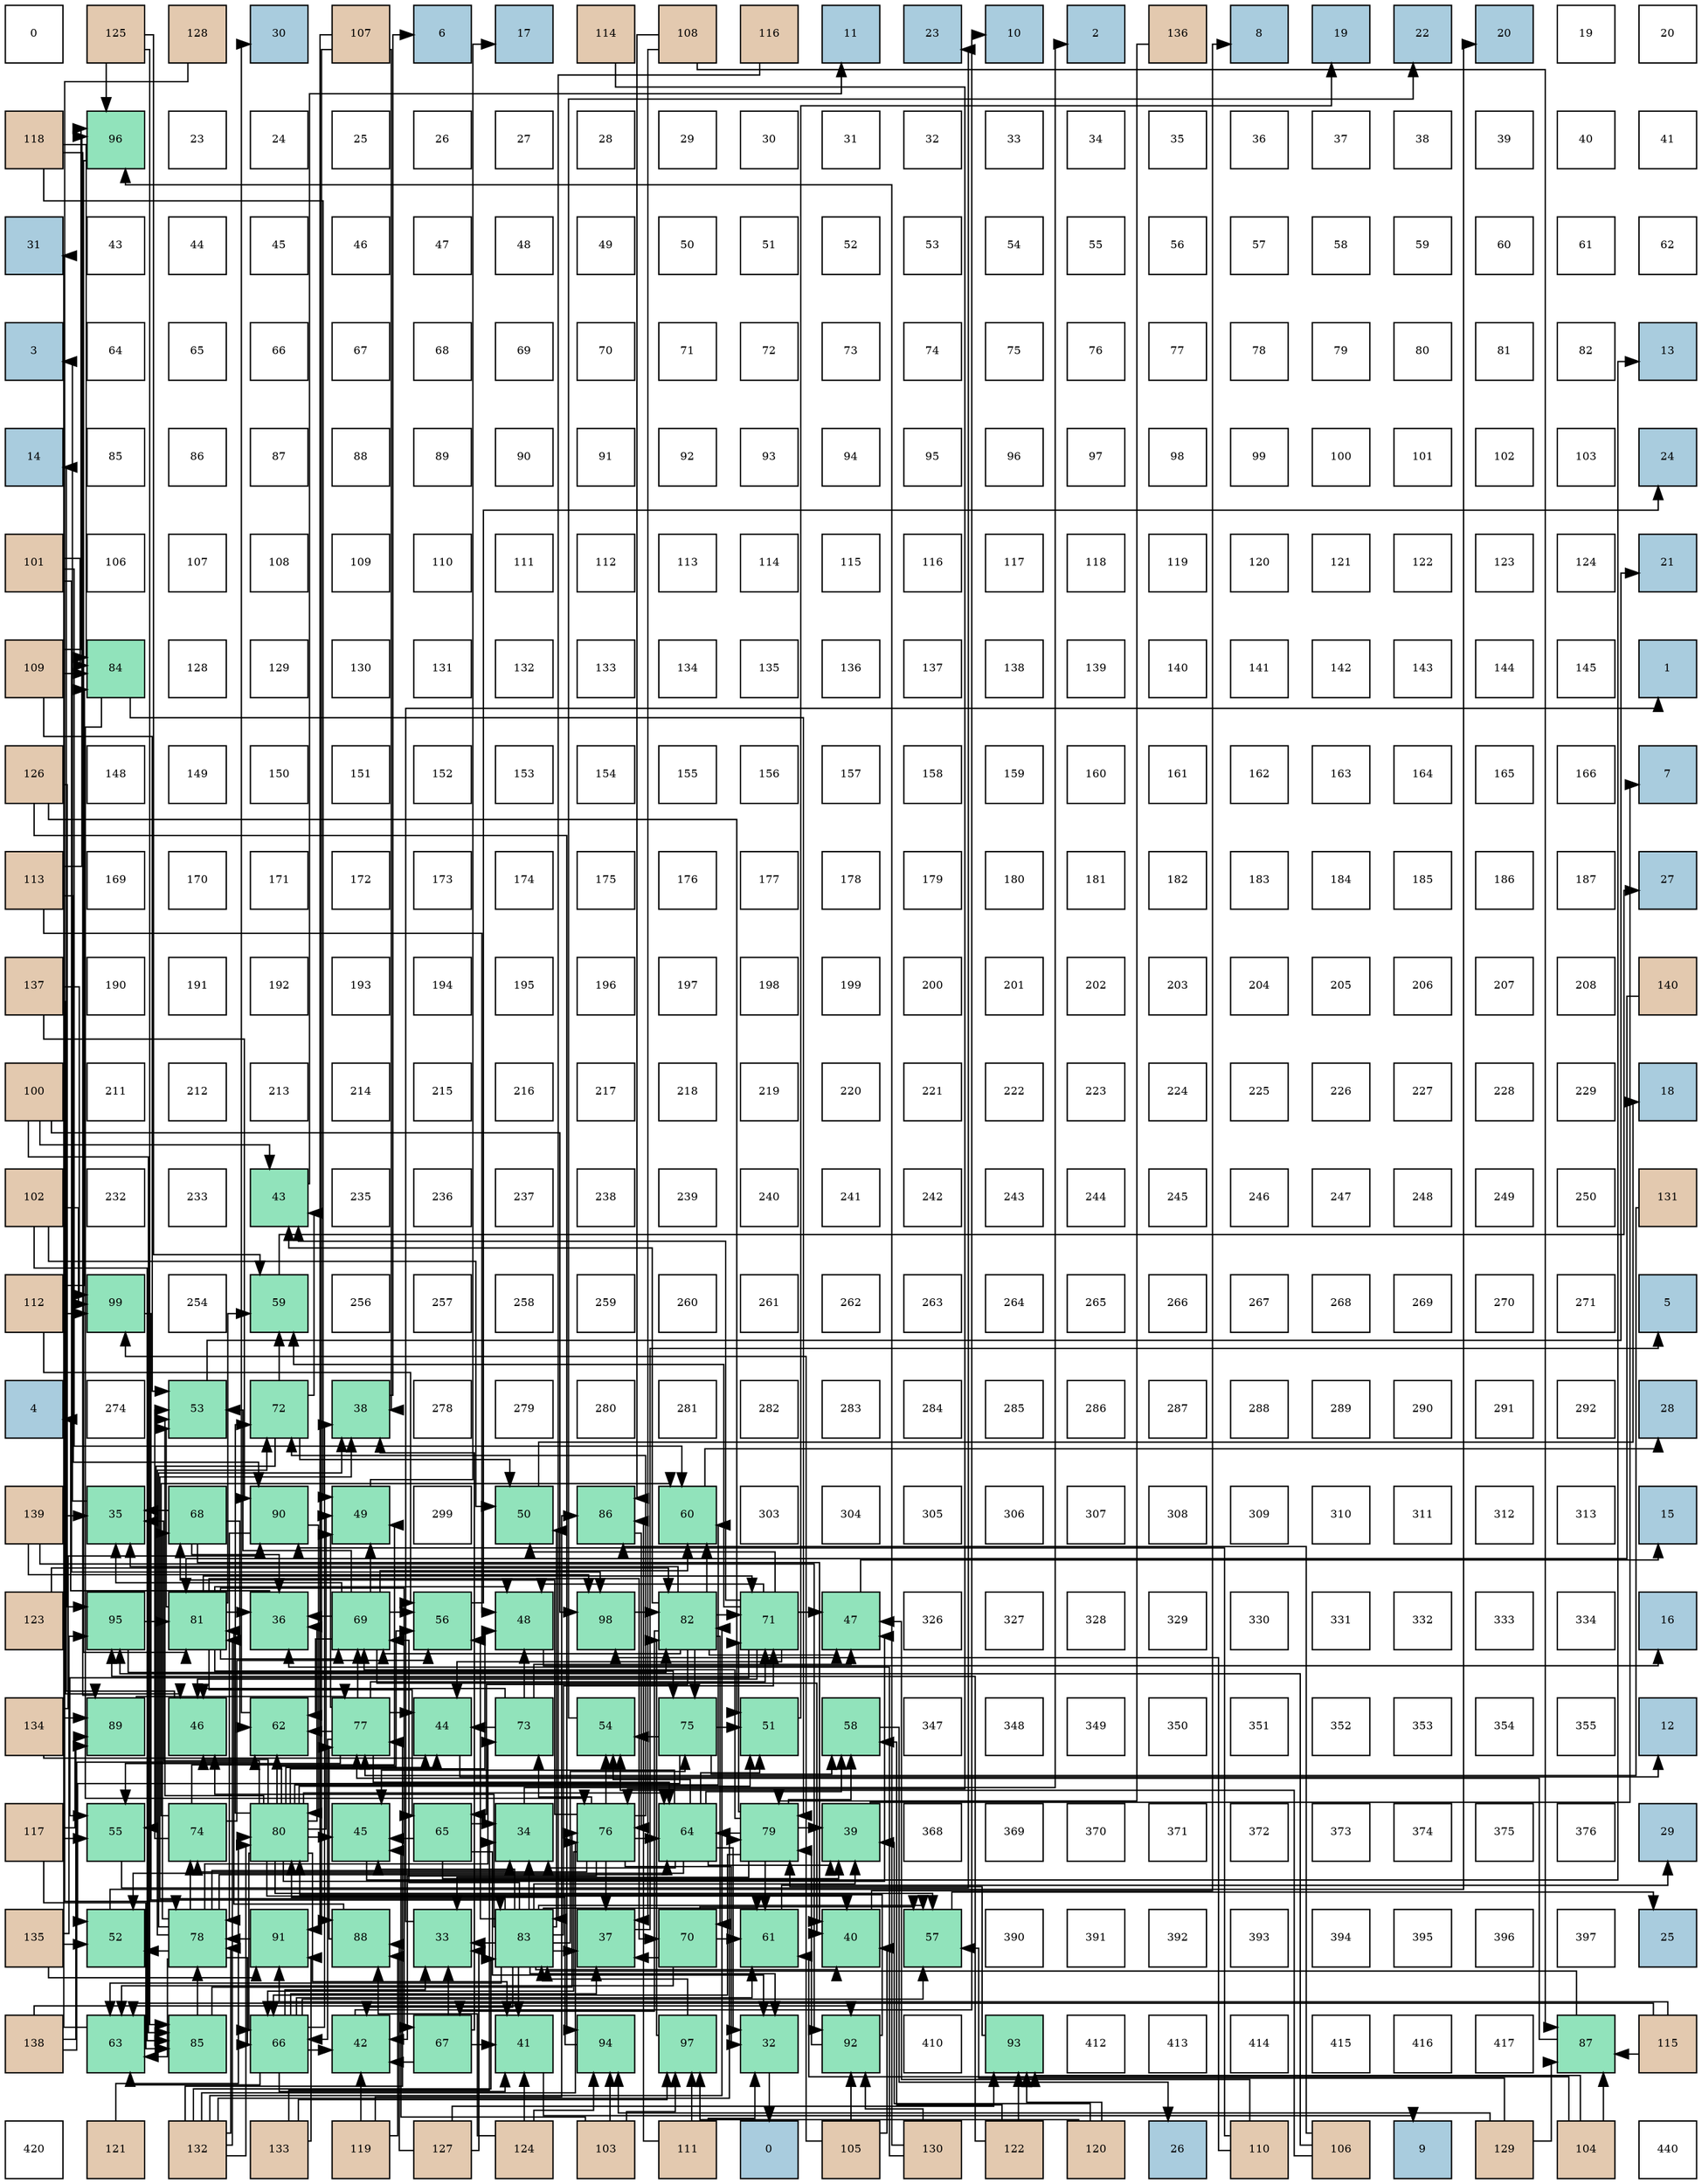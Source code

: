 digraph layout{
 rankdir=TB;
 splines=ortho;
 node [style=filled shape=square fixedsize=true width=0.6];
0[label="0", fontsize=8, fillcolor="#ffffff"];
1[label="125", fontsize=8, fillcolor="#e3c9af"];
2[label="128", fontsize=8, fillcolor="#e3c9af"];
3[label="30", fontsize=8, fillcolor="#a9ccde"];
4[label="107", fontsize=8, fillcolor="#e3c9af"];
5[label="6", fontsize=8, fillcolor="#a9ccde"];
6[label="17", fontsize=8, fillcolor="#a9ccde"];
7[label="114", fontsize=8, fillcolor="#e3c9af"];
8[label="108", fontsize=8, fillcolor="#e3c9af"];
9[label="116", fontsize=8, fillcolor="#e3c9af"];
10[label="11", fontsize=8, fillcolor="#a9ccde"];
11[label="23", fontsize=8, fillcolor="#a9ccde"];
12[label="10", fontsize=8, fillcolor="#a9ccde"];
13[label="2", fontsize=8, fillcolor="#a9ccde"];
14[label="136", fontsize=8, fillcolor="#e3c9af"];
15[label="8", fontsize=8, fillcolor="#a9ccde"];
16[label="19", fontsize=8, fillcolor="#a9ccde"];
17[label="22", fontsize=8, fillcolor="#a9ccde"];
18[label="20", fontsize=8, fillcolor="#a9ccde"];
19[label="19", fontsize=8, fillcolor="#ffffff"];
20[label="20", fontsize=8, fillcolor="#ffffff"];
21[label="118", fontsize=8, fillcolor="#e3c9af"];
22[label="96", fontsize=8, fillcolor="#91e3bb"];
23[label="23", fontsize=8, fillcolor="#ffffff"];
24[label="24", fontsize=8, fillcolor="#ffffff"];
25[label="25", fontsize=8, fillcolor="#ffffff"];
26[label="26", fontsize=8, fillcolor="#ffffff"];
27[label="27", fontsize=8, fillcolor="#ffffff"];
28[label="28", fontsize=8, fillcolor="#ffffff"];
29[label="29", fontsize=8, fillcolor="#ffffff"];
30[label="30", fontsize=8, fillcolor="#ffffff"];
31[label="31", fontsize=8, fillcolor="#ffffff"];
32[label="32", fontsize=8, fillcolor="#ffffff"];
33[label="33", fontsize=8, fillcolor="#ffffff"];
34[label="34", fontsize=8, fillcolor="#ffffff"];
35[label="35", fontsize=8, fillcolor="#ffffff"];
36[label="36", fontsize=8, fillcolor="#ffffff"];
37[label="37", fontsize=8, fillcolor="#ffffff"];
38[label="38", fontsize=8, fillcolor="#ffffff"];
39[label="39", fontsize=8, fillcolor="#ffffff"];
40[label="40", fontsize=8, fillcolor="#ffffff"];
41[label="41", fontsize=8, fillcolor="#ffffff"];
42[label="31", fontsize=8, fillcolor="#a9ccde"];
43[label="43", fontsize=8, fillcolor="#ffffff"];
44[label="44", fontsize=8, fillcolor="#ffffff"];
45[label="45", fontsize=8, fillcolor="#ffffff"];
46[label="46", fontsize=8, fillcolor="#ffffff"];
47[label="47", fontsize=8, fillcolor="#ffffff"];
48[label="48", fontsize=8, fillcolor="#ffffff"];
49[label="49", fontsize=8, fillcolor="#ffffff"];
50[label="50", fontsize=8, fillcolor="#ffffff"];
51[label="51", fontsize=8, fillcolor="#ffffff"];
52[label="52", fontsize=8, fillcolor="#ffffff"];
53[label="53", fontsize=8, fillcolor="#ffffff"];
54[label="54", fontsize=8, fillcolor="#ffffff"];
55[label="55", fontsize=8, fillcolor="#ffffff"];
56[label="56", fontsize=8, fillcolor="#ffffff"];
57[label="57", fontsize=8, fillcolor="#ffffff"];
58[label="58", fontsize=8, fillcolor="#ffffff"];
59[label="59", fontsize=8, fillcolor="#ffffff"];
60[label="60", fontsize=8, fillcolor="#ffffff"];
61[label="61", fontsize=8, fillcolor="#ffffff"];
62[label="62", fontsize=8, fillcolor="#ffffff"];
63[label="3", fontsize=8, fillcolor="#a9ccde"];
64[label="64", fontsize=8, fillcolor="#ffffff"];
65[label="65", fontsize=8, fillcolor="#ffffff"];
66[label="66", fontsize=8, fillcolor="#ffffff"];
67[label="67", fontsize=8, fillcolor="#ffffff"];
68[label="68", fontsize=8, fillcolor="#ffffff"];
69[label="69", fontsize=8, fillcolor="#ffffff"];
70[label="70", fontsize=8, fillcolor="#ffffff"];
71[label="71", fontsize=8, fillcolor="#ffffff"];
72[label="72", fontsize=8, fillcolor="#ffffff"];
73[label="73", fontsize=8, fillcolor="#ffffff"];
74[label="74", fontsize=8, fillcolor="#ffffff"];
75[label="75", fontsize=8, fillcolor="#ffffff"];
76[label="76", fontsize=8, fillcolor="#ffffff"];
77[label="77", fontsize=8, fillcolor="#ffffff"];
78[label="78", fontsize=8, fillcolor="#ffffff"];
79[label="79", fontsize=8, fillcolor="#ffffff"];
80[label="80", fontsize=8, fillcolor="#ffffff"];
81[label="81", fontsize=8, fillcolor="#ffffff"];
82[label="82", fontsize=8, fillcolor="#ffffff"];
83[label="13", fontsize=8, fillcolor="#a9ccde"];
84[label="14", fontsize=8, fillcolor="#a9ccde"];
85[label="85", fontsize=8, fillcolor="#ffffff"];
86[label="86", fontsize=8, fillcolor="#ffffff"];
87[label="87", fontsize=8, fillcolor="#ffffff"];
88[label="88", fontsize=8, fillcolor="#ffffff"];
89[label="89", fontsize=8, fillcolor="#ffffff"];
90[label="90", fontsize=8, fillcolor="#ffffff"];
91[label="91", fontsize=8, fillcolor="#ffffff"];
92[label="92", fontsize=8, fillcolor="#ffffff"];
93[label="93", fontsize=8, fillcolor="#ffffff"];
94[label="94", fontsize=8, fillcolor="#ffffff"];
95[label="95", fontsize=8, fillcolor="#ffffff"];
96[label="96", fontsize=8, fillcolor="#ffffff"];
97[label="97", fontsize=8, fillcolor="#ffffff"];
98[label="98", fontsize=8, fillcolor="#ffffff"];
99[label="99", fontsize=8, fillcolor="#ffffff"];
100[label="100", fontsize=8, fillcolor="#ffffff"];
101[label="101", fontsize=8, fillcolor="#ffffff"];
102[label="102", fontsize=8, fillcolor="#ffffff"];
103[label="103", fontsize=8, fillcolor="#ffffff"];
104[label="24", fontsize=8, fillcolor="#a9ccde"];
105[label="101", fontsize=8, fillcolor="#e3c9af"];
106[label="106", fontsize=8, fillcolor="#ffffff"];
107[label="107", fontsize=8, fillcolor="#ffffff"];
108[label="108", fontsize=8, fillcolor="#ffffff"];
109[label="109", fontsize=8, fillcolor="#ffffff"];
110[label="110", fontsize=8, fillcolor="#ffffff"];
111[label="111", fontsize=8, fillcolor="#ffffff"];
112[label="112", fontsize=8, fillcolor="#ffffff"];
113[label="113", fontsize=8, fillcolor="#ffffff"];
114[label="114", fontsize=8, fillcolor="#ffffff"];
115[label="115", fontsize=8, fillcolor="#ffffff"];
116[label="116", fontsize=8, fillcolor="#ffffff"];
117[label="117", fontsize=8, fillcolor="#ffffff"];
118[label="118", fontsize=8, fillcolor="#ffffff"];
119[label="119", fontsize=8, fillcolor="#ffffff"];
120[label="120", fontsize=8, fillcolor="#ffffff"];
121[label="121", fontsize=8, fillcolor="#ffffff"];
122[label="122", fontsize=8, fillcolor="#ffffff"];
123[label="123", fontsize=8, fillcolor="#ffffff"];
124[label="124", fontsize=8, fillcolor="#ffffff"];
125[label="21", fontsize=8, fillcolor="#a9ccde"];
126[label="109", fontsize=8, fillcolor="#e3c9af"];
127[label="84", fontsize=8, fillcolor="#91e3bb"];
128[label="128", fontsize=8, fillcolor="#ffffff"];
129[label="129", fontsize=8, fillcolor="#ffffff"];
130[label="130", fontsize=8, fillcolor="#ffffff"];
131[label="131", fontsize=8, fillcolor="#ffffff"];
132[label="132", fontsize=8, fillcolor="#ffffff"];
133[label="133", fontsize=8, fillcolor="#ffffff"];
134[label="134", fontsize=8, fillcolor="#ffffff"];
135[label="135", fontsize=8, fillcolor="#ffffff"];
136[label="136", fontsize=8, fillcolor="#ffffff"];
137[label="137", fontsize=8, fillcolor="#ffffff"];
138[label="138", fontsize=8, fillcolor="#ffffff"];
139[label="139", fontsize=8, fillcolor="#ffffff"];
140[label="140", fontsize=8, fillcolor="#ffffff"];
141[label="141", fontsize=8, fillcolor="#ffffff"];
142[label="142", fontsize=8, fillcolor="#ffffff"];
143[label="143", fontsize=8, fillcolor="#ffffff"];
144[label="144", fontsize=8, fillcolor="#ffffff"];
145[label="145", fontsize=8, fillcolor="#ffffff"];
146[label="1", fontsize=8, fillcolor="#a9ccde"];
147[label="126", fontsize=8, fillcolor="#e3c9af"];
148[label="148", fontsize=8, fillcolor="#ffffff"];
149[label="149", fontsize=8, fillcolor="#ffffff"];
150[label="150", fontsize=8, fillcolor="#ffffff"];
151[label="151", fontsize=8, fillcolor="#ffffff"];
152[label="152", fontsize=8, fillcolor="#ffffff"];
153[label="153", fontsize=8, fillcolor="#ffffff"];
154[label="154", fontsize=8, fillcolor="#ffffff"];
155[label="155", fontsize=8, fillcolor="#ffffff"];
156[label="156", fontsize=8, fillcolor="#ffffff"];
157[label="157", fontsize=8, fillcolor="#ffffff"];
158[label="158", fontsize=8, fillcolor="#ffffff"];
159[label="159", fontsize=8, fillcolor="#ffffff"];
160[label="160", fontsize=8, fillcolor="#ffffff"];
161[label="161", fontsize=8, fillcolor="#ffffff"];
162[label="162", fontsize=8, fillcolor="#ffffff"];
163[label="163", fontsize=8, fillcolor="#ffffff"];
164[label="164", fontsize=8, fillcolor="#ffffff"];
165[label="165", fontsize=8, fillcolor="#ffffff"];
166[label="166", fontsize=8, fillcolor="#ffffff"];
167[label="7", fontsize=8, fillcolor="#a9ccde"];
168[label="113", fontsize=8, fillcolor="#e3c9af"];
169[label="169", fontsize=8, fillcolor="#ffffff"];
170[label="170", fontsize=8, fillcolor="#ffffff"];
171[label="171", fontsize=8, fillcolor="#ffffff"];
172[label="172", fontsize=8, fillcolor="#ffffff"];
173[label="173", fontsize=8, fillcolor="#ffffff"];
174[label="174", fontsize=8, fillcolor="#ffffff"];
175[label="175", fontsize=8, fillcolor="#ffffff"];
176[label="176", fontsize=8, fillcolor="#ffffff"];
177[label="177", fontsize=8, fillcolor="#ffffff"];
178[label="178", fontsize=8, fillcolor="#ffffff"];
179[label="179", fontsize=8, fillcolor="#ffffff"];
180[label="180", fontsize=8, fillcolor="#ffffff"];
181[label="181", fontsize=8, fillcolor="#ffffff"];
182[label="182", fontsize=8, fillcolor="#ffffff"];
183[label="183", fontsize=8, fillcolor="#ffffff"];
184[label="184", fontsize=8, fillcolor="#ffffff"];
185[label="185", fontsize=8, fillcolor="#ffffff"];
186[label="186", fontsize=8, fillcolor="#ffffff"];
187[label="187", fontsize=8, fillcolor="#ffffff"];
188[label="27", fontsize=8, fillcolor="#a9ccde"];
189[label="137", fontsize=8, fillcolor="#e3c9af"];
190[label="190", fontsize=8, fillcolor="#ffffff"];
191[label="191", fontsize=8, fillcolor="#ffffff"];
192[label="192", fontsize=8, fillcolor="#ffffff"];
193[label="193", fontsize=8, fillcolor="#ffffff"];
194[label="194", fontsize=8, fillcolor="#ffffff"];
195[label="195", fontsize=8, fillcolor="#ffffff"];
196[label="196", fontsize=8, fillcolor="#ffffff"];
197[label="197", fontsize=8, fillcolor="#ffffff"];
198[label="198", fontsize=8, fillcolor="#ffffff"];
199[label="199", fontsize=8, fillcolor="#ffffff"];
200[label="200", fontsize=8, fillcolor="#ffffff"];
201[label="201", fontsize=8, fillcolor="#ffffff"];
202[label="202", fontsize=8, fillcolor="#ffffff"];
203[label="203", fontsize=8, fillcolor="#ffffff"];
204[label="204", fontsize=8, fillcolor="#ffffff"];
205[label="205", fontsize=8, fillcolor="#ffffff"];
206[label="206", fontsize=8, fillcolor="#ffffff"];
207[label="207", fontsize=8, fillcolor="#ffffff"];
208[label="208", fontsize=8, fillcolor="#ffffff"];
209[label="140", fontsize=8, fillcolor="#e3c9af"];
210[label="100", fontsize=8, fillcolor="#e3c9af"];
211[label="211", fontsize=8, fillcolor="#ffffff"];
212[label="212", fontsize=8, fillcolor="#ffffff"];
213[label="213", fontsize=8, fillcolor="#ffffff"];
214[label="214", fontsize=8, fillcolor="#ffffff"];
215[label="215", fontsize=8, fillcolor="#ffffff"];
216[label="216", fontsize=8, fillcolor="#ffffff"];
217[label="217", fontsize=8, fillcolor="#ffffff"];
218[label="218", fontsize=8, fillcolor="#ffffff"];
219[label="219", fontsize=8, fillcolor="#ffffff"];
220[label="220", fontsize=8, fillcolor="#ffffff"];
221[label="221", fontsize=8, fillcolor="#ffffff"];
222[label="222", fontsize=8, fillcolor="#ffffff"];
223[label="223", fontsize=8, fillcolor="#ffffff"];
224[label="224", fontsize=8, fillcolor="#ffffff"];
225[label="225", fontsize=8, fillcolor="#ffffff"];
226[label="226", fontsize=8, fillcolor="#ffffff"];
227[label="227", fontsize=8, fillcolor="#ffffff"];
228[label="228", fontsize=8, fillcolor="#ffffff"];
229[label="229", fontsize=8, fillcolor="#ffffff"];
230[label="18", fontsize=8, fillcolor="#a9ccde"];
231[label="102", fontsize=8, fillcolor="#e3c9af"];
232[label="232", fontsize=8, fillcolor="#ffffff"];
233[label="233", fontsize=8, fillcolor="#ffffff"];
234[label="43", fontsize=8, fillcolor="#91e3bb"];
235[label="235", fontsize=8, fillcolor="#ffffff"];
236[label="236", fontsize=8, fillcolor="#ffffff"];
237[label="237", fontsize=8, fillcolor="#ffffff"];
238[label="238", fontsize=8, fillcolor="#ffffff"];
239[label="239", fontsize=8, fillcolor="#ffffff"];
240[label="240", fontsize=8, fillcolor="#ffffff"];
241[label="241", fontsize=8, fillcolor="#ffffff"];
242[label="242", fontsize=8, fillcolor="#ffffff"];
243[label="243", fontsize=8, fillcolor="#ffffff"];
244[label="244", fontsize=8, fillcolor="#ffffff"];
245[label="245", fontsize=8, fillcolor="#ffffff"];
246[label="246", fontsize=8, fillcolor="#ffffff"];
247[label="247", fontsize=8, fillcolor="#ffffff"];
248[label="248", fontsize=8, fillcolor="#ffffff"];
249[label="249", fontsize=8, fillcolor="#ffffff"];
250[label="250", fontsize=8, fillcolor="#ffffff"];
251[label="131", fontsize=8, fillcolor="#e3c9af"];
252[label="112", fontsize=8, fillcolor="#e3c9af"];
253[label="99", fontsize=8, fillcolor="#91e3bb"];
254[label="254", fontsize=8, fillcolor="#ffffff"];
255[label="59", fontsize=8, fillcolor="#91e3bb"];
256[label="256", fontsize=8, fillcolor="#ffffff"];
257[label="257", fontsize=8, fillcolor="#ffffff"];
258[label="258", fontsize=8, fillcolor="#ffffff"];
259[label="259", fontsize=8, fillcolor="#ffffff"];
260[label="260", fontsize=8, fillcolor="#ffffff"];
261[label="261", fontsize=8, fillcolor="#ffffff"];
262[label="262", fontsize=8, fillcolor="#ffffff"];
263[label="263", fontsize=8, fillcolor="#ffffff"];
264[label="264", fontsize=8, fillcolor="#ffffff"];
265[label="265", fontsize=8, fillcolor="#ffffff"];
266[label="266", fontsize=8, fillcolor="#ffffff"];
267[label="267", fontsize=8, fillcolor="#ffffff"];
268[label="268", fontsize=8, fillcolor="#ffffff"];
269[label="269", fontsize=8, fillcolor="#ffffff"];
270[label="270", fontsize=8, fillcolor="#ffffff"];
271[label="271", fontsize=8, fillcolor="#ffffff"];
272[label="5", fontsize=8, fillcolor="#a9ccde"];
273[label="4", fontsize=8, fillcolor="#a9ccde"];
274[label="274", fontsize=8, fillcolor="#ffffff"];
275[label="53", fontsize=8, fillcolor="#91e3bb"];
276[label="72", fontsize=8, fillcolor="#91e3bb"];
277[label="38", fontsize=8, fillcolor="#91e3bb"];
278[label="278", fontsize=8, fillcolor="#ffffff"];
279[label="279", fontsize=8, fillcolor="#ffffff"];
280[label="280", fontsize=8, fillcolor="#ffffff"];
281[label="281", fontsize=8, fillcolor="#ffffff"];
282[label="282", fontsize=8, fillcolor="#ffffff"];
283[label="283", fontsize=8, fillcolor="#ffffff"];
284[label="284", fontsize=8, fillcolor="#ffffff"];
285[label="285", fontsize=8, fillcolor="#ffffff"];
286[label="286", fontsize=8, fillcolor="#ffffff"];
287[label="287", fontsize=8, fillcolor="#ffffff"];
288[label="288", fontsize=8, fillcolor="#ffffff"];
289[label="289", fontsize=8, fillcolor="#ffffff"];
290[label="290", fontsize=8, fillcolor="#ffffff"];
291[label="291", fontsize=8, fillcolor="#ffffff"];
292[label="292", fontsize=8, fillcolor="#ffffff"];
293[label="28", fontsize=8, fillcolor="#a9ccde"];
294[label="139", fontsize=8, fillcolor="#e3c9af"];
295[label="35", fontsize=8, fillcolor="#91e3bb"];
296[label="68", fontsize=8, fillcolor="#91e3bb"];
297[label="90", fontsize=8, fillcolor="#91e3bb"];
298[label="49", fontsize=8, fillcolor="#91e3bb"];
299[label="299", fontsize=8, fillcolor="#ffffff"];
300[label="50", fontsize=8, fillcolor="#91e3bb"];
301[label="86", fontsize=8, fillcolor="#91e3bb"];
302[label="60", fontsize=8, fillcolor="#91e3bb"];
303[label="303", fontsize=8, fillcolor="#ffffff"];
304[label="304", fontsize=8, fillcolor="#ffffff"];
305[label="305", fontsize=8, fillcolor="#ffffff"];
306[label="306", fontsize=8, fillcolor="#ffffff"];
307[label="307", fontsize=8, fillcolor="#ffffff"];
308[label="308", fontsize=8, fillcolor="#ffffff"];
309[label="309", fontsize=8, fillcolor="#ffffff"];
310[label="310", fontsize=8, fillcolor="#ffffff"];
311[label="311", fontsize=8, fillcolor="#ffffff"];
312[label="312", fontsize=8, fillcolor="#ffffff"];
313[label="313", fontsize=8, fillcolor="#ffffff"];
314[label="15", fontsize=8, fillcolor="#a9ccde"];
315[label="123", fontsize=8, fillcolor="#e3c9af"];
316[label="95", fontsize=8, fillcolor="#91e3bb"];
317[label="81", fontsize=8, fillcolor="#91e3bb"];
318[label="36", fontsize=8, fillcolor="#91e3bb"];
319[label="69", fontsize=8, fillcolor="#91e3bb"];
320[label="56", fontsize=8, fillcolor="#91e3bb"];
321[label="48", fontsize=8, fillcolor="#91e3bb"];
322[label="98", fontsize=8, fillcolor="#91e3bb"];
323[label="82", fontsize=8, fillcolor="#91e3bb"];
324[label="71", fontsize=8, fillcolor="#91e3bb"];
325[label="47", fontsize=8, fillcolor="#91e3bb"];
326[label="326", fontsize=8, fillcolor="#ffffff"];
327[label="327", fontsize=8, fillcolor="#ffffff"];
328[label="328", fontsize=8, fillcolor="#ffffff"];
329[label="329", fontsize=8, fillcolor="#ffffff"];
330[label="330", fontsize=8, fillcolor="#ffffff"];
331[label="331", fontsize=8, fillcolor="#ffffff"];
332[label="332", fontsize=8, fillcolor="#ffffff"];
333[label="333", fontsize=8, fillcolor="#ffffff"];
334[label="334", fontsize=8, fillcolor="#ffffff"];
335[label="16", fontsize=8, fillcolor="#a9ccde"];
336[label="134", fontsize=8, fillcolor="#e3c9af"];
337[label="89", fontsize=8, fillcolor="#91e3bb"];
338[label="46", fontsize=8, fillcolor="#91e3bb"];
339[label="62", fontsize=8, fillcolor="#91e3bb"];
340[label="77", fontsize=8, fillcolor="#91e3bb"];
341[label="44", fontsize=8, fillcolor="#91e3bb"];
342[label="73", fontsize=8, fillcolor="#91e3bb"];
343[label="54", fontsize=8, fillcolor="#91e3bb"];
344[label="75", fontsize=8, fillcolor="#91e3bb"];
345[label="51", fontsize=8, fillcolor="#91e3bb"];
346[label="58", fontsize=8, fillcolor="#91e3bb"];
347[label="347", fontsize=8, fillcolor="#ffffff"];
348[label="348", fontsize=8, fillcolor="#ffffff"];
349[label="349", fontsize=8, fillcolor="#ffffff"];
350[label="350", fontsize=8, fillcolor="#ffffff"];
351[label="351", fontsize=8, fillcolor="#ffffff"];
352[label="352", fontsize=8, fillcolor="#ffffff"];
353[label="353", fontsize=8, fillcolor="#ffffff"];
354[label="354", fontsize=8, fillcolor="#ffffff"];
355[label="355", fontsize=8, fillcolor="#ffffff"];
356[label="12", fontsize=8, fillcolor="#a9ccde"];
357[label="117", fontsize=8, fillcolor="#e3c9af"];
358[label="55", fontsize=8, fillcolor="#91e3bb"];
359[label="74", fontsize=8, fillcolor="#91e3bb"];
360[label="80", fontsize=8, fillcolor="#91e3bb"];
361[label="45", fontsize=8, fillcolor="#91e3bb"];
362[label="65", fontsize=8, fillcolor="#91e3bb"];
363[label="34", fontsize=8, fillcolor="#91e3bb"];
364[label="76", fontsize=8, fillcolor="#91e3bb"];
365[label="64", fontsize=8, fillcolor="#91e3bb"];
366[label="79", fontsize=8, fillcolor="#91e3bb"];
367[label="39", fontsize=8, fillcolor="#91e3bb"];
368[label="368", fontsize=8, fillcolor="#ffffff"];
369[label="369", fontsize=8, fillcolor="#ffffff"];
370[label="370", fontsize=8, fillcolor="#ffffff"];
371[label="371", fontsize=8, fillcolor="#ffffff"];
372[label="372", fontsize=8, fillcolor="#ffffff"];
373[label="373", fontsize=8, fillcolor="#ffffff"];
374[label="374", fontsize=8, fillcolor="#ffffff"];
375[label="375", fontsize=8, fillcolor="#ffffff"];
376[label="376", fontsize=8, fillcolor="#ffffff"];
377[label="29", fontsize=8, fillcolor="#a9ccde"];
378[label="135", fontsize=8, fillcolor="#e3c9af"];
379[label="52", fontsize=8, fillcolor="#91e3bb"];
380[label="78", fontsize=8, fillcolor="#91e3bb"];
381[label="91", fontsize=8, fillcolor="#91e3bb"];
382[label="88", fontsize=8, fillcolor="#91e3bb"];
383[label="33", fontsize=8, fillcolor="#91e3bb"];
384[label="83", fontsize=8, fillcolor="#91e3bb"];
385[label="37", fontsize=8, fillcolor="#91e3bb"];
386[label="70", fontsize=8, fillcolor="#91e3bb"];
387[label="61", fontsize=8, fillcolor="#91e3bb"];
388[label="40", fontsize=8, fillcolor="#91e3bb"];
389[label="57", fontsize=8, fillcolor="#91e3bb"];
390[label="390", fontsize=8, fillcolor="#ffffff"];
391[label="391", fontsize=8, fillcolor="#ffffff"];
392[label="392", fontsize=8, fillcolor="#ffffff"];
393[label="393", fontsize=8, fillcolor="#ffffff"];
394[label="394", fontsize=8, fillcolor="#ffffff"];
395[label="395", fontsize=8, fillcolor="#ffffff"];
396[label="396", fontsize=8, fillcolor="#ffffff"];
397[label="397", fontsize=8, fillcolor="#ffffff"];
398[label="25", fontsize=8, fillcolor="#a9ccde"];
399[label="138", fontsize=8, fillcolor="#e3c9af"];
400[label="63", fontsize=8, fillcolor="#91e3bb"];
401[label="85", fontsize=8, fillcolor="#91e3bb"];
402[label="66", fontsize=8, fillcolor="#91e3bb"];
403[label="42", fontsize=8, fillcolor="#91e3bb"];
404[label="67", fontsize=8, fillcolor="#91e3bb"];
405[label="41", fontsize=8, fillcolor="#91e3bb"];
406[label="94", fontsize=8, fillcolor="#91e3bb"];
407[label="97", fontsize=8, fillcolor="#91e3bb"];
408[label="32", fontsize=8, fillcolor="#91e3bb"];
409[label="92", fontsize=8, fillcolor="#91e3bb"];
410[label="410", fontsize=8, fillcolor="#ffffff"];
411[label="93", fontsize=8, fillcolor="#91e3bb"];
412[label="412", fontsize=8, fillcolor="#ffffff"];
413[label="413", fontsize=8, fillcolor="#ffffff"];
414[label="414", fontsize=8, fillcolor="#ffffff"];
415[label="415", fontsize=8, fillcolor="#ffffff"];
416[label="416", fontsize=8, fillcolor="#ffffff"];
417[label="417", fontsize=8, fillcolor="#ffffff"];
418[label="87", fontsize=8, fillcolor="#91e3bb"];
419[label="115", fontsize=8, fillcolor="#e3c9af"];
420[label="420", fontsize=8, fillcolor="#ffffff"];
421[label="121", fontsize=8, fillcolor="#e3c9af"];
422[label="132", fontsize=8, fillcolor="#e3c9af"];
423[label="133", fontsize=8, fillcolor="#e3c9af"];
424[label="119", fontsize=8, fillcolor="#e3c9af"];
425[label="127", fontsize=8, fillcolor="#e3c9af"];
426[label="124", fontsize=8, fillcolor="#e3c9af"];
427[label="103", fontsize=8, fillcolor="#e3c9af"];
428[label="111", fontsize=8, fillcolor="#e3c9af"];
429[label="0", fontsize=8, fillcolor="#a9ccde"];
430[label="105", fontsize=8, fillcolor="#e3c9af"];
431[label="130", fontsize=8, fillcolor="#e3c9af"];
432[label="122", fontsize=8, fillcolor="#e3c9af"];
433[label="120", fontsize=8, fillcolor="#e3c9af"];
434[label="26", fontsize=8, fillcolor="#a9ccde"];
435[label="110", fontsize=8, fillcolor="#e3c9af"];
436[label="106", fontsize=8, fillcolor="#e3c9af"];
437[label="9", fontsize=8, fillcolor="#a9ccde"];
438[label="129", fontsize=8, fillcolor="#e3c9af"];
439[label="104", fontsize=8, fillcolor="#e3c9af"];
440[label="440", fontsize=8, fillcolor="#ffffff"];
edge [constraint=false, style=vis];408 -> 429;
383 -> 146;
363 -> 13;
295 -> 63;
318 -> 273;
385 -> 272;
277 -> 5;
367 -> 167;
388 -> 15;
405 -> 437;
403 -> 12;
234 -> 10;
341 -> 356;
361 -> 83;
338 -> 84;
325 -> 314;
321 -> 335;
298 -> 6;
300 -> 230;
345 -> 16;
379 -> 18;
275 -> 125;
343 -> 17;
358 -> 11;
320 -> 104;
389 -> 398;
346 -> 434;
255 -> 188;
302 -> 293;
387 -> 377;
339 -> 3;
400 -> 42;
365 -> 408;
365 -> 363;
365 -> 367;
365 -> 361;
365 -> 345;
365 -> 379;
365 -> 343;
365 -> 346;
362 -> 408;
362 -> 363;
362 -> 367;
362 -> 361;
402 -> 383;
402 -> 385;
402 -> 277;
402 -> 405;
402 -> 403;
402 -> 389;
402 -> 387;
402 -> 400;
404 -> 383;
404 -> 277;
404 -> 405;
404 -> 403;
296 -> 295;
296 -> 318;
296 -> 388;
296 -> 339;
319 -> 295;
319 -> 318;
319 -> 388;
319 -> 298;
319 -> 275;
319 -> 320;
319 -> 302;
319 -> 339;
386 -> 385;
386 -> 389;
386 -> 387;
386 -> 400;
324 -> 234;
324 -> 341;
324 -> 338;
324 -> 325;
324 -> 321;
324 -> 300;
324 -> 358;
324 -> 255;
276 -> 234;
276 -> 300;
276 -> 358;
276 -> 255;
342 -> 341;
342 -> 338;
342 -> 325;
342 -> 321;
359 -> 298;
359 -> 275;
359 -> 320;
359 -> 302;
344 -> 345;
344 -> 379;
344 -> 343;
344 -> 346;
364 -> 408;
364 -> 385;
364 -> 403;
364 -> 343;
364 -> 365;
364 -> 402;
364 -> 296;
364 -> 276;
364 -> 342;
364 -> 359;
340 -> 341;
340 -> 298;
340 -> 358;
340 -> 339;
340 -> 365;
340 -> 402;
340 -> 319;
340 -> 324;
380 -> 363;
380 -> 277;
380 -> 379;
380 -> 400;
380 -> 365;
380 -> 402;
380 -> 296;
380 -> 276;
380 -> 342;
380 -> 359;
366 -> 383;
366 -> 367;
366 -> 346;
366 -> 387;
366 -> 365;
366 -> 402;
366 -> 319;
366 -> 324;
360 -> 295;
360 -> 318;
360 -> 388;
360 -> 405;
360 -> 341;
360 -> 361;
360 -> 338;
360 -> 325;
360 -> 321;
360 -> 298;
360 -> 345;
360 -> 275;
360 -> 320;
360 -> 389;
360 -> 302;
360 -> 339;
360 -> 365;
360 -> 402;
360 -> 276;
317 -> 318;
317 -> 321;
317 -> 275;
317 -> 255;
317 -> 362;
317 -> 404;
317 -> 319;
317 -> 386;
317 -> 324;
317 -> 344;
323 -> 295;
323 -> 234;
323 -> 325;
323 -> 302;
323 -> 362;
323 -> 404;
323 -> 319;
323 -> 386;
323 -> 324;
323 -> 344;
384 -> 408;
384 -> 383;
384 -> 363;
384 -> 385;
384 -> 277;
384 -> 367;
384 -> 388;
384 -> 405;
384 -> 403;
384 -> 361;
384 -> 338;
384 -> 300;
384 -> 320;
384 -> 389;
384 -> 387;
384 -> 400;
384 -> 319;
384 -> 324;
384 -> 344;
127 -> 364;
127 -> 366;
401 -> 364;
401 -> 380;
301 -> 364;
418 -> 340;
418 -> 384;
382 -> 340;
382 -> 317;
337 -> 340;
297 -> 380;
297 -> 360;
381 -> 380;
409 -> 366;
409 -> 360;
411 -> 366;
406 -> 360;
316 -> 317;
316 -> 323;
22 -> 317;
407 -> 323;
407 -> 384;
322 -> 323;
253 -> 384;
210 -> 234;
210 -> 401;
210 -> 322;
105 -> 302;
105 -> 127;
105 -> 322;
231 -> 300;
231 -> 401;
231 -> 253;
427 -> 361;
427 -> 406;
427 -> 407;
439 -> 387;
439 -> 418;
439 -> 411;
430 -> 388;
430 -> 409;
430 -> 253;
436 -> 343;
436 -> 301;
436 -> 316;
4 -> 277;
4 -> 382;
4 -> 381;
8 -> 385;
8 -> 301;
8 -> 418;
126 -> 275;
126 -> 127;
126 -> 22;
435 -> 325;
435 -> 297;
435 -> 322;
428 -> 408;
428 -> 301;
428 -> 407;
252 -> 320;
252 -> 127;
252 -> 253;
168 -> 321;
168 -> 297;
168 -> 22;
7 -> 364;
419 -> 400;
419 -> 418;
419 -> 381;
9 -> 384;
357 -> 358;
357 -> 401;
357 -> 337;
21 -> 298;
21 -> 127;
21 -> 337;
424 -> 403;
424 -> 301;
424 -> 382;
433 -> 367;
433 -> 411;
433 -> 407;
421 -> 360;
432 -> 346;
432 -> 411;
432 -> 316;
315 -> 323;
426 -> 405;
426 -> 382;
426 -> 406;
1 -> 255;
1 -> 401;
1 -> 22;
147 -> 345;
147 -> 406;
147 -> 316;
425 -> 383;
425 -> 382;
425 -> 411;
2 -> 380;
438 -> 389;
438 -> 418;
438 -> 406;
431 -> 318;
431 -> 409;
431 -> 22;
251 -> 340;
422 -> 364;
422 -> 340;
422 -> 380;
422 -> 366;
422 -> 360;
422 -> 317;
422 -> 323;
422 -> 384;
423 -> 363;
423 -> 381;
423 -> 407;
336 -> 341;
336 -> 337;
336 -> 297;
378 -> 379;
378 -> 381;
378 -> 316;
14 -> 366;
189 -> 338;
189 -> 297;
189 -> 253;
399 -> 339;
399 -> 337;
399 -> 409;
294 -> 295;
294 -> 409;
294 -> 322;
209 -> 317;
edge [constraint=true, style=invis];
0 -> 21 -> 42 -> 63 -> 84 -> 105 -> 126 -> 147 -> 168 -> 189 -> 210 -> 231 -> 252 -> 273 -> 294 -> 315 -> 336 -> 357 -> 378 -> 399 -> 420;
1 -> 22 -> 43 -> 64 -> 85 -> 106 -> 127 -> 148 -> 169 -> 190 -> 211 -> 232 -> 253 -> 274 -> 295 -> 316 -> 337 -> 358 -> 379 -> 400 -> 421;
2 -> 23 -> 44 -> 65 -> 86 -> 107 -> 128 -> 149 -> 170 -> 191 -> 212 -> 233 -> 254 -> 275 -> 296 -> 317 -> 338 -> 359 -> 380 -> 401 -> 422;
3 -> 24 -> 45 -> 66 -> 87 -> 108 -> 129 -> 150 -> 171 -> 192 -> 213 -> 234 -> 255 -> 276 -> 297 -> 318 -> 339 -> 360 -> 381 -> 402 -> 423;
4 -> 25 -> 46 -> 67 -> 88 -> 109 -> 130 -> 151 -> 172 -> 193 -> 214 -> 235 -> 256 -> 277 -> 298 -> 319 -> 340 -> 361 -> 382 -> 403 -> 424;
5 -> 26 -> 47 -> 68 -> 89 -> 110 -> 131 -> 152 -> 173 -> 194 -> 215 -> 236 -> 257 -> 278 -> 299 -> 320 -> 341 -> 362 -> 383 -> 404 -> 425;
6 -> 27 -> 48 -> 69 -> 90 -> 111 -> 132 -> 153 -> 174 -> 195 -> 216 -> 237 -> 258 -> 279 -> 300 -> 321 -> 342 -> 363 -> 384 -> 405 -> 426;
7 -> 28 -> 49 -> 70 -> 91 -> 112 -> 133 -> 154 -> 175 -> 196 -> 217 -> 238 -> 259 -> 280 -> 301 -> 322 -> 343 -> 364 -> 385 -> 406 -> 427;
8 -> 29 -> 50 -> 71 -> 92 -> 113 -> 134 -> 155 -> 176 -> 197 -> 218 -> 239 -> 260 -> 281 -> 302 -> 323 -> 344 -> 365 -> 386 -> 407 -> 428;
9 -> 30 -> 51 -> 72 -> 93 -> 114 -> 135 -> 156 -> 177 -> 198 -> 219 -> 240 -> 261 -> 282 -> 303 -> 324 -> 345 -> 366 -> 387 -> 408 -> 429;
10 -> 31 -> 52 -> 73 -> 94 -> 115 -> 136 -> 157 -> 178 -> 199 -> 220 -> 241 -> 262 -> 283 -> 304 -> 325 -> 346 -> 367 -> 388 -> 409 -> 430;
11 -> 32 -> 53 -> 74 -> 95 -> 116 -> 137 -> 158 -> 179 -> 200 -> 221 -> 242 -> 263 -> 284 -> 305 -> 326 -> 347 -> 368 -> 389 -> 410 -> 431;
12 -> 33 -> 54 -> 75 -> 96 -> 117 -> 138 -> 159 -> 180 -> 201 -> 222 -> 243 -> 264 -> 285 -> 306 -> 327 -> 348 -> 369 -> 390 -> 411 -> 432;
13 -> 34 -> 55 -> 76 -> 97 -> 118 -> 139 -> 160 -> 181 -> 202 -> 223 -> 244 -> 265 -> 286 -> 307 -> 328 -> 349 -> 370 -> 391 -> 412 -> 433;
14 -> 35 -> 56 -> 77 -> 98 -> 119 -> 140 -> 161 -> 182 -> 203 -> 224 -> 245 -> 266 -> 287 -> 308 -> 329 -> 350 -> 371 -> 392 -> 413 -> 434;
15 -> 36 -> 57 -> 78 -> 99 -> 120 -> 141 -> 162 -> 183 -> 204 -> 225 -> 246 -> 267 -> 288 -> 309 -> 330 -> 351 -> 372 -> 393 -> 414 -> 435;
16 -> 37 -> 58 -> 79 -> 100 -> 121 -> 142 -> 163 -> 184 -> 205 -> 226 -> 247 -> 268 -> 289 -> 310 -> 331 -> 352 -> 373 -> 394 -> 415 -> 436;
17 -> 38 -> 59 -> 80 -> 101 -> 122 -> 143 -> 164 -> 185 -> 206 -> 227 -> 248 -> 269 -> 290 -> 311 -> 332 -> 353 -> 374 -> 395 -> 416 -> 437;
18 -> 39 -> 60 -> 81 -> 102 -> 123 -> 144 -> 165 -> 186 -> 207 -> 228 -> 249 -> 270 -> 291 -> 312 -> 333 -> 354 -> 375 -> 396 -> 417 -> 438;
19 -> 40 -> 61 -> 82 -> 103 -> 124 -> 145 -> 166 -> 187 -> 208 -> 229 -> 250 -> 271 -> 292 -> 313 -> 334 -> 355 -> 376 -> 397 -> 418 -> 439;
20 -> 41 -> 62 -> 83 -> 104 -> 125 -> 146 -> 167 -> 188 -> 209 -> 230 -> 251 -> 272 -> 293 -> 314 -> 335 -> 356 -> 377 -> 398 -> 419 -> 440;
rank = same {0 -> 1 -> 2 -> 3 -> 4 -> 5 -> 6 -> 7 -> 8 -> 9 -> 10 -> 11 -> 12 -> 13 -> 14 -> 15 -> 16 -> 17 -> 18 -> 19 -> 20};
rank = same {21 -> 22 -> 23 -> 24 -> 25 -> 26 -> 27 -> 28 -> 29 -> 30 -> 31 -> 32 -> 33 -> 34 -> 35 -> 36 -> 37 -> 38 -> 39 -> 40 -> 41};
rank = same {42 -> 43 -> 44 -> 45 -> 46 -> 47 -> 48 -> 49 -> 50 -> 51 -> 52 -> 53 -> 54 -> 55 -> 56 -> 57 -> 58 -> 59 -> 60 -> 61 -> 62};
rank = same {63 -> 64 -> 65 -> 66 -> 67 -> 68 -> 69 -> 70 -> 71 -> 72 -> 73 -> 74 -> 75 -> 76 -> 77 -> 78 -> 79 -> 80 -> 81 -> 82 -> 83};
rank = same {84 -> 85 -> 86 -> 87 -> 88 -> 89 -> 90 -> 91 -> 92 -> 93 -> 94 -> 95 -> 96 -> 97 -> 98 -> 99 -> 100 -> 101 -> 102 -> 103 -> 104};
rank = same {105 -> 106 -> 107 -> 108 -> 109 -> 110 -> 111 -> 112 -> 113 -> 114 -> 115 -> 116 -> 117 -> 118 -> 119 -> 120 -> 121 -> 122 -> 123 -> 124 -> 125};
rank = same {126 -> 127 -> 128 -> 129 -> 130 -> 131 -> 132 -> 133 -> 134 -> 135 -> 136 -> 137 -> 138 -> 139 -> 140 -> 141 -> 142 -> 143 -> 144 -> 145 -> 146};
rank = same {147 -> 148 -> 149 -> 150 -> 151 -> 152 -> 153 -> 154 -> 155 -> 156 -> 157 -> 158 -> 159 -> 160 -> 161 -> 162 -> 163 -> 164 -> 165 -> 166 -> 167};
rank = same {168 -> 169 -> 170 -> 171 -> 172 -> 173 -> 174 -> 175 -> 176 -> 177 -> 178 -> 179 -> 180 -> 181 -> 182 -> 183 -> 184 -> 185 -> 186 -> 187 -> 188};
rank = same {189 -> 190 -> 191 -> 192 -> 193 -> 194 -> 195 -> 196 -> 197 -> 198 -> 199 -> 200 -> 201 -> 202 -> 203 -> 204 -> 205 -> 206 -> 207 -> 208 -> 209};
rank = same {210 -> 211 -> 212 -> 213 -> 214 -> 215 -> 216 -> 217 -> 218 -> 219 -> 220 -> 221 -> 222 -> 223 -> 224 -> 225 -> 226 -> 227 -> 228 -> 229 -> 230};
rank = same {231 -> 232 -> 233 -> 234 -> 235 -> 236 -> 237 -> 238 -> 239 -> 240 -> 241 -> 242 -> 243 -> 244 -> 245 -> 246 -> 247 -> 248 -> 249 -> 250 -> 251};
rank = same {252 -> 253 -> 254 -> 255 -> 256 -> 257 -> 258 -> 259 -> 260 -> 261 -> 262 -> 263 -> 264 -> 265 -> 266 -> 267 -> 268 -> 269 -> 270 -> 271 -> 272};
rank = same {273 -> 274 -> 275 -> 276 -> 277 -> 278 -> 279 -> 280 -> 281 -> 282 -> 283 -> 284 -> 285 -> 286 -> 287 -> 288 -> 289 -> 290 -> 291 -> 292 -> 293};
rank = same {294 -> 295 -> 296 -> 297 -> 298 -> 299 -> 300 -> 301 -> 302 -> 303 -> 304 -> 305 -> 306 -> 307 -> 308 -> 309 -> 310 -> 311 -> 312 -> 313 -> 314};
rank = same {315 -> 316 -> 317 -> 318 -> 319 -> 320 -> 321 -> 322 -> 323 -> 324 -> 325 -> 326 -> 327 -> 328 -> 329 -> 330 -> 331 -> 332 -> 333 -> 334 -> 335};
rank = same {336 -> 337 -> 338 -> 339 -> 340 -> 341 -> 342 -> 343 -> 344 -> 345 -> 346 -> 347 -> 348 -> 349 -> 350 -> 351 -> 352 -> 353 -> 354 -> 355 -> 356};
rank = same {357 -> 358 -> 359 -> 360 -> 361 -> 362 -> 363 -> 364 -> 365 -> 366 -> 367 -> 368 -> 369 -> 370 -> 371 -> 372 -> 373 -> 374 -> 375 -> 376 -> 377};
rank = same {378 -> 379 -> 380 -> 381 -> 382 -> 383 -> 384 -> 385 -> 386 -> 387 -> 388 -> 389 -> 390 -> 391 -> 392 -> 393 -> 394 -> 395 -> 396 -> 397 -> 398};
rank = same {399 -> 400 -> 401 -> 402 -> 403 -> 404 -> 405 -> 406 -> 407 -> 408 -> 409 -> 410 -> 411 -> 412 -> 413 -> 414 -> 415 -> 416 -> 417 -> 418 -> 419};
rank = same {420 -> 421 -> 422 -> 423 -> 424 -> 425 -> 426 -> 427 -> 428 -> 429 -> 430 -> 431 -> 432 -> 433 -> 434 -> 435 -> 436 -> 437 -> 438 -> 439 -> 440};
}